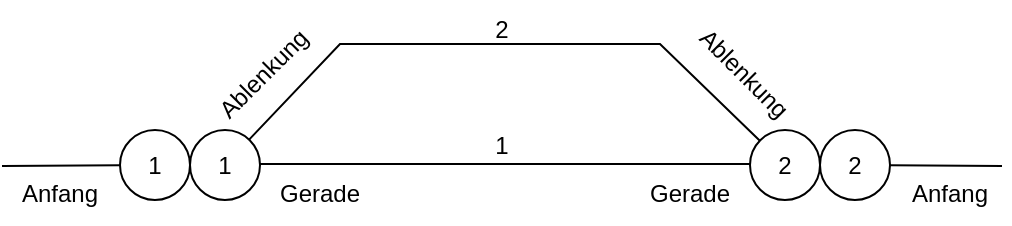 <mxfile version="24.0.1" type="github">
  <diagram name="Page-1" id="PqVycLIDRC53w06UF1cB">
    <mxGraphModel dx="1418" dy="743" grid="1" gridSize="10" guides="1" tooltips="1" connect="1" arrows="1" fold="1" page="1" pageScale="1" pageWidth="850" pageHeight="1100" math="0" shadow="0">
      <root>
        <mxCell id="0" />
        <mxCell id="1" parent="0" />
        <mxCell id="6KE7nwazPGSkjoAYlFDG-3" value="" style="endArrow=none;html=1;rounded=0;" parent="1" target="6KE7nwazPGSkjoAYlFDG-16" edge="1">
          <mxGeometry width="50" height="50" relative="1" as="geometry">
            <mxPoint x="10" y="93" as="sourcePoint" />
            <mxPoint x="-21.0" y="91.93" as="targetPoint" />
          </mxGeometry>
        </mxCell>
        <mxCell id="6KE7nwazPGSkjoAYlFDG-4" value="" style="endArrow=none;html=1;rounded=0;" parent="1" edge="1">
          <mxGeometry width="50" height="50" relative="1" as="geometry">
            <mxPoint x="139" y="92" as="sourcePoint" />
            <mxPoint x="384" y="92" as="targetPoint" />
          </mxGeometry>
        </mxCell>
        <mxCell id="6KE7nwazPGSkjoAYlFDG-5" value="" style="endArrow=none;html=1;rounded=0;" parent="1" source="6KE7nwazPGSkjoAYlFDG-8" target="6KE7nwazPGSkjoAYlFDG-9" edge="1">
          <mxGeometry width="50" height="50" relative="1" as="geometry">
            <mxPoint x="141" y="72" as="sourcePoint" />
            <mxPoint x="381" y="72" as="targetPoint" />
            <Array as="points">
              <mxPoint x="179" y="32" />
              <mxPoint x="339" y="32" />
            </Array>
          </mxGeometry>
        </mxCell>
        <mxCell id="6KE7nwazPGSkjoAYlFDG-10" value="Anfang" style="text;html=1;align=center;verticalAlign=middle;whiteSpace=wrap;rounded=0;" parent="1" vertex="1">
          <mxGeometry x="9" y="92" width="60" height="30" as="geometry" />
        </mxCell>
        <mxCell id="6KE7nwazPGSkjoAYlFDG-8" value="1" style="ellipse;whiteSpace=wrap;html=1;aspect=fixed;" parent="1" vertex="1">
          <mxGeometry x="104" y="75" width="35" height="35" as="geometry" />
        </mxCell>
        <mxCell id="6KE7nwazPGSkjoAYlFDG-9" value="2" style="ellipse;whiteSpace=wrap;html=1;aspect=fixed;" parent="1" vertex="1">
          <mxGeometry x="384" y="75" width="35" height="35" as="geometry" />
        </mxCell>
        <mxCell id="6KE7nwazPGSkjoAYlFDG-11" value="Ablenkung" style="text;html=1;align=center;verticalAlign=middle;whiteSpace=wrap;rounded=0;rotation=-45;" parent="1" vertex="1">
          <mxGeometry x="111" y="32" width="60" height="30" as="geometry" />
        </mxCell>
        <mxCell id="6KE7nwazPGSkjoAYlFDG-12" value="Gerade" style="text;html=1;align=center;verticalAlign=middle;whiteSpace=wrap;rounded=0;" parent="1" vertex="1">
          <mxGeometry x="139" y="92" width="60" height="30" as="geometry" />
        </mxCell>
        <mxCell id="6KE7nwazPGSkjoAYlFDG-13" value="Gerade" style="text;html=1;align=center;verticalAlign=middle;whiteSpace=wrap;rounded=0;" parent="1" vertex="1">
          <mxGeometry x="324" y="92" width="60" height="30" as="geometry" />
        </mxCell>
        <mxCell id="6KE7nwazPGSkjoAYlFDG-14" value="Anfang" style="text;html=1;align=center;verticalAlign=middle;whiteSpace=wrap;rounded=0;" parent="1" vertex="1">
          <mxGeometry x="454" y="92" width="60" height="30" as="geometry" />
        </mxCell>
        <mxCell id="6KE7nwazPGSkjoAYlFDG-15" value="Ablenkung" style="text;html=1;align=center;verticalAlign=middle;whiteSpace=wrap;rounded=0;rotation=45;" parent="1" vertex="1">
          <mxGeometry x="351" y="32" width="60" height="30" as="geometry" />
        </mxCell>
        <mxCell id="6KE7nwazPGSkjoAYlFDG-16" value="1" style="ellipse;whiteSpace=wrap;html=1;aspect=fixed;" parent="1" vertex="1">
          <mxGeometry x="69" y="75" width="35" height="35" as="geometry" />
        </mxCell>
        <mxCell id="6KE7nwazPGSkjoAYlFDG-17" value="2" style="ellipse;whiteSpace=wrap;html=1;aspect=fixed;" parent="1" vertex="1">
          <mxGeometry x="419" y="75" width="35" height="35" as="geometry" />
        </mxCell>
        <mxCell id="6KE7nwazPGSkjoAYlFDG-18" value="" style="endArrow=none;html=1;rounded=0;" parent="1" source="6KE7nwazPGSkjoAYlFDG-17" edge="1">
          <mxGeometry width="50" height="50" relative="1" as="geometry">
            <mxPoint x="549" y="102" as="sourcePoint" />
            <mxPoint x="510" y="93" as="targetPoint" />
          </mxGeometry>
        </mxCell>
        <mxCell id="gZCIgl4EyGBLnfhaR0F1-2" value="2" style="text;html=1;align=center;verticalAlign=middle;whiteSpace=wrap;rounded=0;" vertex="1" parent="1">
          <mxGeometry x="230" y="10" width="60" height="30" as="geometry" />
        </mxCell>
        <mxCell id="gZCIgl4EyGBLnfhaR0F1-3" value="1" style="text;html=1;align=center;verticalAlign=middle;whiteSpace=wrap;rounded=0;" vertex="1" parent="1">
          <mxGeometry x="230" y="68" width="60" height="30" as="geometry" />
        </mxCell>
      </root>
    </mxGraphModel>
  </diagram>
</mxfile>

